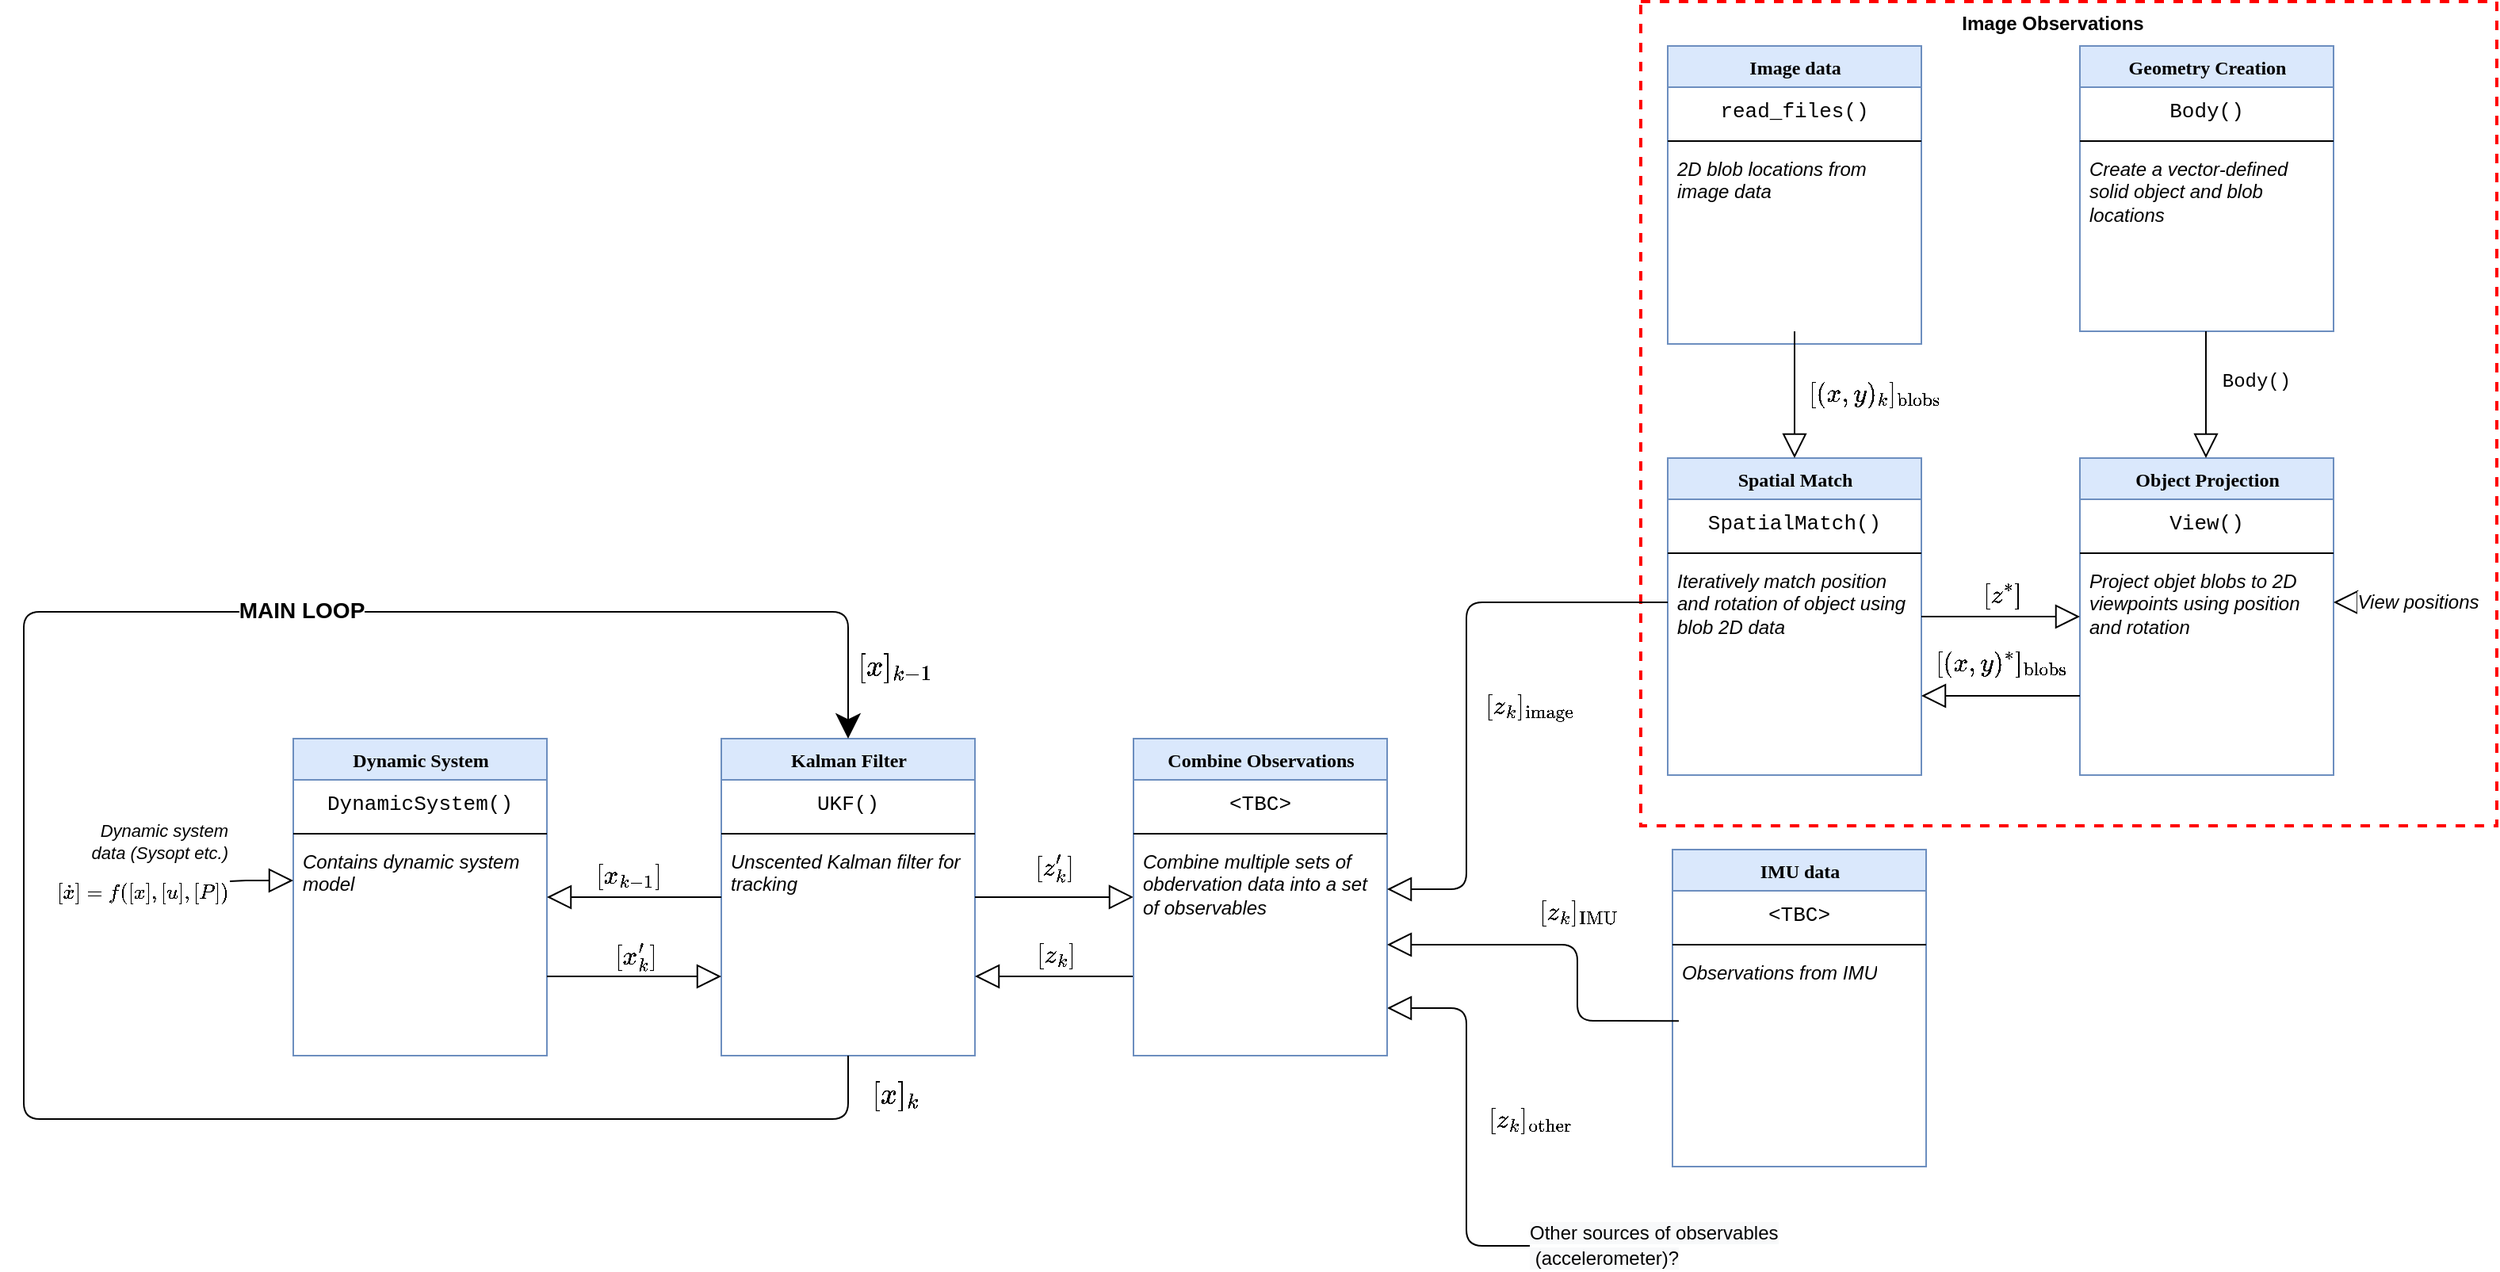 <mxfile version="16.5.1" type="device"><diagram name="Page-1" id="9f46799a-70d6-7492-0946-bef42562c5a5"><mxGraphModel dx="2633" dy="1826" grid="1" gridSize="10" guides="1" tooltips="1" connect="1" arrows="1" fold="1" page="1" pageScale="1" pageWidth="1100" pageHeight="850" background="none" math="1" shadow="0"><root><mxCell id="0"/><mxCell id="1" parent="0"/><mxCell id="78961159f06e98e8-56" value="Dynamic System" style="swimlane;html=1;fontStyle=1;align=center;verticalAlign=top;childLayout=stackLayout;horizontal=1;startSize=26;horizontalStack=0;resizeParent=1;resizeLast=0;collapsible=1;marginBottom=0;swimlaneFillColor=#ffffff;rounded=0;shadow=0;comic=0;labelBackgroundColor=none;strokeWidth=1;fillColor=#dae8fc;fontFamily=Verdana;fontSize=12;strokeColor=#6c8ebf;" parent="1" vertex="1"><mxGeometry x="110" y="40" width="160" height="200" as="geometry"/></mxCell><mxCell id="YIGwwPv-R-SoOtM_OeYY-2" style="edgeStyle=orthogonalEdgeStyle;rounded=0;orthogonalLoop=1;jettySize=auto;html=1;exitX=1;exitY=0.5;exitDx=0;exitDy=0;" parent="78961159f06e98e8-56" edge="1"><mxGeometry relative="1" as="geometry"><mxPoint x="160" y="65.0" as="sourcePoint"/><mxPoint x="160" y="65.0" as="targetPoint"/></mxGeometry></mxCell><mxCell id="YIGwwPv-R-SoOtM_OeYY-81" value="&lt;font face=&quot;Courier New&quot;&gt;DynamicSystem()&lt;/font&gt;" style="text;html=1;strokeColor=none;fillColor=none;align=center;verticalAlign=middle;whiteSpace=wrap;rounded=0;labelBorderColor=none;fontFamily=Helvetica;fontSize=13;fontColor=default;" parent="78961159f06e98e8-56" vertex="1"><mxGeometry y="26" width="160" height="30" as="geometry"/></mxCell><mxCell id="YIGwwPv-R-SoOtM_OeYY-84" value="" style="line;html=1;strokeWidth=1;fillColor=none;align=left;verticalAlign=middle;spacingTop=-1;spacingLeft=3;spacingRight=3;rotatable=0;labelPosition=right;points=[];portConstraint=eastwest;" parent="78961159f06e98e8-56" vertex="1"><mxGeometry y="56" width="160" height="8" as="geometry"/></mxCell><mxCell id="78961159f06e98e8-57" value="Contains dynamic system model" style="text;html=1;strokeColor=none;fillColor=none;align=left;verticalAlign=top;spacingLeft=4;spacingRight=4;whiteSpace=wrap;overflow=hidden;rotatable=0;points=[[0,0.5],[1,0.5]];portConstraint=eastwest;fontStyle=2" parent="78961159f06e98e8-56" vertex="1"><mxGeometry y="64" width="160" height="44" as="geometry"/></mxCell><mxCell id="YIGwwPv-R-SoOtM_OeYY-9" value="&lt;font face=&quot;Helvetica&quot;&gt;&lt;i&gt;Dynamic system&lt;br&gt;data (Sysopt etc.)&lt;br&gt;$$ [\dot{x}] = f([x],[u],[P])$$&lt;br&gt;&lt;/i&gt;&lt;/font&gt;" style="endArrow=block;html=1;rounded=0;fontFamily=Courier New;labelPosition=center;verticalLabelPosition=middle;align=right;verticalAlign=middle;endFill=0;endSize=13;labelBackgroundColor=none;" parent="1" edge="1"><mxGeometry x="-1.0" width="50" height="50" relative="1" as="geometry"><mxPoint x="70" y="130" as="sourcePoint"/><mxPoint x="110" y="129.5" as="targetPoint"/><Array as="points"><mxPoint x="80" y="129.5"/></Array><mxPoint as="offset"/></mxGeometry></mxCell><mxCell id="YIGwwPv-R-SoOtM_OeYY-10" value="Kalman Filter" style="swimlane;html=1;fontStyle=1;align=center;verticalAlign=top;childLayout=stackLayout;horizontal=1;startSize=26;horizontalStack=0;resizeParent=1;resizeLast=0;collapsible=1;marginBottom=0;swimlaneFillColor=#ffffff;rounded=0;shadow=0;comic=0;labelBackgroundColor=none;strokeWidth=1;fillColor=#dae8fc;fontFamily=Verdana;fontSize=12;strokeColor=#6c8ebf;" parent="1" vertex="1"><mxGeometry x="380" y="40" width="160" height="200" as="geometry"/></mxCell><mxCell id="YIGwwPv-R-SoOtM_OeYY-83" value="&lt;font face=&quot;Courier New&quot; style=&quot;font-size: 13px&quot;&gt;UKF()&lt;/font&gt;" style="text;html=1;strokeColor=none;fillColor=none;align=center;verticalAlign=middle;whiteSpace=wrap;rounded=0;labelBorderColor=none;fontFamily=Helvetica;fontSize=13;fontColor=default;" parent="YIGwwPv-R-SoOtM_OeYY-10" vertex="1"><mxGeometry y="26" width="160" height="30" as="geometry"/></mxCell><mxCell id="YIGwwPv-R-SoOtM_OeYY-85" value="" style="line;html=1;strokeWidth=1;fillColor=none;align=left;verticalAlign=middle;spacingTop=-1;spacingLeft=3;spacingRight=3;rotatable=0;labelPosition=right;points=[];portConstraint=eastwest;" parent="YIGwwPv-R-SoOtM_OeYY-10" vertex="1"><mxGeometry y="56" width="160" height="8" as="geometry"/></mxCell><mxCell id="YIGwwPv-R-SoOtM_OeYY-11" value="Unscented Kalman filter for tracking" style="text;html=1;strokeColor=none;fillColor=none;align=left;verticalAlign=top;spacingLeft=4;spacingRight=4;whiteSpace=wrap;overflow=hidden;rotatable=0;points=[[0,0.5],[1,0.5]];portConstraint=eastwest;fontStyle=2" parent="YIGwwPv-R-SoOtM_OeYY-10" vertex="1"><mxGeometry y="64" width="160" height="44" as="geometry"/></mxCell><mxCell id="YIGwwPv-R-SoOtM_OeYY-12" style="edgeStyle=orthogonalEdgeStyle;rounded=0;orthogonalLoop=1;jettySize=auto;html=1;exitX=1;exitY=0.5;exitDx=0;exitDy=0;" parent="YIGwwPv-R-SoOtM_OeYY-10" edge="1"><mxGeometry relative="1" as="geometry"><mxPoint x="160" y="65.0" as="sourcePoint"/><mxPoint x="160" y="65.0" as="targetPoint"/></mxGeometry></mxCell><mxCell id="YIGwwPv-R-SoOtM_OeYY-53" style="edgeStyle=orthogonalEdgeStyle;rounded=0;orthogonalLoop=1;jettySize=auto;html=1;exitX=1;exitY=0.5;exitDx=0;exitDy=0;" parent="YIGwwPv-R-SoOtM_OeYY-10" edge="1"><mxGeometry relative="1" as="geometry"><mxPoint x="180" y="49" as="sourcePoint"/><mxPoint x="180" y="49" as="targetPoint"/></mxGeometry></mxCell><mxCell id="YIGwwPv-R-SoOtM_OeYY-17" value="&lt;span style=&quot;color: rgb(0 , 0 , 0) ; font-family: &amp;#34;helvetica&amp;#34; ; font-size: 14px ; font-style: normal ; font-weight: 400 ; letter-spacing: normal ; text-align: right ; text-indent: 0px ; text-transform: none ; word-spacing: 0px ; background-color: rgb(248 , 249 , 250) ; display: inline ; float: none&quot;&gt;$$[x_{k-1}]$$&lt;/span&gt;" style="endArrow=block;rounded=0;fontFamily=Courier New;labelPosition=center;verticalLabelPosition=middle;align=center;verticalAlign=middle;endFill=0;endSize=13;fontSize=14;spacing=0;html=1;labelBorderColor=none;labelBackgroundColor=none;fontColor=default;entryX=1;entryY=0.5;entryDx=0;entryDy=0;exitX=0;exitY=0.5;exitDx=0;exitDy=0;" parent="1" source="YIGwwPv-R-SoOtM_OeYY-10" target="78961159f06e98e8-56" edge="1"><mxGeometry x="0.083" y="-13" width="50" height="50" relative="1" as="geometry"><mxPoint x="340" y="170" as="sourcePoint"/><mxPoint x="280" y="142" as="targetPoint"/><Array as="points"/><mxPoint as="offset"/></mxGeometry></mxCell><mxCell id="YIGwwPv-R-SoOtM_OeYY-65" value="&lt;span style=&quot;color: rgb(0 , 0 , 0) ; font-family: &amp;#34;helvetica&amp;#34; ; font-size: 14px ; font-style: normal ; font-weight: 400 ; letter-spacing: normal ; text-align: right ; text-indent: 0px ; text-transform: none ; word-spacing: 0px ; background-color: rgb(248 , 249 , 250) ; display: inline ; float: none&quot;&gt;$$[x'_{k}]$$&lt;/span&gt;" style="endArrow=block;rounded=0;fontFamily=Courier New;labelPosition=center;verticalLabelPosition=middle;align=center;verticalAlign=middle;endFill=0;endSize=13;fontSize=14;spacing=0;html=1;labelBorderColor=none;labelBackgroundColor=none;fontColor=default;exitX=1;exitY=0.75;exitDx=0;exitDy=0;entryX=0;entryY=0.75;entryDx=0;entryDy=0;" parent="1" source="78961159f06e98e8-56" target="YIGwwPv-R-SoOtM_OeYY-10" edge="1"><mxGeometry x="0.018" y="13" width="50" height="50" relative="1" as="geometry"><mxPoint x="389.04" y="369.996" as="sourcePoint"/><mxPoint x="320" y="390" as="targetPoint"/><Array as="points"/><mxPoint as="offset"/></mxGeometry></mxCell><mxCell id="YIGwwPv-R-SoOtM_OeYY-67" value="&lt;span style=&quot;color: rgb(0 , 0 , 0) ; font-family: &amp;#34;helvetica&amp;#34; ; font-size: 14px ; font-style: normal ; font-weight: 400 ; letter-spacing: normal ; text-align: right ; text-indent: 0px ; text-transform: none ; word-spacing: 0px ; background-color: rgb(248 , 249 , 250) ; display: inline ; float: none&quot;&gt;$$[z'_{k}]$$&lt;/span&gt;" style="endArrow=block;rounded=0;fontFamily=Courier New;labelPosition=center;verticalLabelPosition=middle;align=center;verticalAlign=middle;endFill=0;endSize=13;fontSize=14;spacing=0;html=1;labelBorderColor=none;labelBackgroundColor=none;fontColor=default;exitX=1;exitY=0.5;exitDx=0;exitDy=0;entryX=0;entryY=0.818;entryDx=0;entryDy=0;entryPerimeter=0;" parent="1" source="YIGwwPv-R-SoOtM_OeYY-10" target="bnREt000BLG81VtpY1rq-13" edge="1"><mxGeometry x="0.011" y="19" width="50" height="50" relative="1" as="geometry"><mxPoint x="280" y="200" as="sourcePoint"/><mxPoint x="550" y="320" as="targetPoint"/><Array as="points"/><mxPoint as="offset"/></mxGeometry></mxCell><mxCell id="YIGwwPv-R-SoOtM_OeYY-68" value="&lt;span style=&quot;color: rgb(0 , 0 , 0) ; font-family: &amp;#34;helvetica&amp;#34; ; font-size: 14px ; font-style: normal ; font-weight: 400 ; letter-spacing: normal ; text-align: right ; text-indent: 0px ; text-transform: none ; word-spacing: 0px ; background-color: rgb(248 , 249 , 250) ; display: inline ; float: none&quot;&gt;$$[z_{k}]$$&lt;/span&gt;" style="endArrow=block;rounded=0;fontFamily=Courier New;labelPosition=center;verticalLabelPosition=middle;align=center;verticalAlign=middle;endFill=0;endSize=13;fontSize=14;spacing=0;html=1;labelBorderColor=none;labelBackgroundColor=none;fontColor=default;exitX=0;exitY=0.75;exitDx=0;exitDy=0;entryX=1;entryY=0.75;entryDx=0;entryDy=0;" parent="1" source="bnREt000BLG81VtpY1rq-10" target="YIGwwPv-R-SoOtM_OeYY-10" edge="1"><mxGeometry x="-0.025" y="-13" width="50" height="50" relative="1" as="geometry"><mxPoint x="550" y="150" as="sourcePoint"/><mxPoint x="630" y="150" as="targetPoint"/><Array as="points"/><mxPoint as="offset"/></mxGeometry></mxCell><mxCell id="YIGwwPv-R-SoOtM_OeYY-96" value="" style="endArrow=classic;html=1;labelBackgroundColor=none;labelBorderColor=none;fontFamily=Helvetica;fontSize=12;fontColor=default;endSize=13;fillColor=#000000;jumpSize=6;exitX=0.5;exitY=1;exitDx=0;exitDy=0;entryX=0.5;entryY=0;entryDx=0;entryDy=0;rounded=1;" parent="1" source="YIGwwPv-R-SoOtM_OeYY-10" target="YIGwwPv-R-SoOtM_OeYY-10" edge="1"><mxGeometry width="50" height="50" relative="1" as="geometry"><mxPoint x="560" y="150" as="sourcePoint"/><mxPoint x="610" y="100" as="targetPoint"/><Array as="points"><mxPoint x="460" y="280"/><mxPoint x="-60" y="280"/><mxPoint x="-60" y="-40"/><mxPoint x="460" y="-40"/></Array></mxGeometry></mxCell><mxCell id="bnREt000BLG81VtpY1rq-1" value="&lt;b&gt;&lt;font style=&quot;font-size: 14px&quot;&gt;MAIN LOOP&lt;/font&gt;&lt;/b&gt;" style="edgeLabel;html=1;align=center;verticalAlign=middle;resizable=0;points=[];" parent="YIGwwPv-R-SoOtM_OeYY-96" vertex="1" connectable="0"><mxGeometry x="0.426" y="1" relative="1" as="geometry"><mxPoint as="offset"/></mxGeometry></mxCell><mxCell id="YIGwwPv-R-SoOtM_OeYY-97" value="$$[x]_{k-1}$$" style="text;html=1;strokeColor=none;fillColor=none;align=center;verticalAlign=middle;whiteSpace=wrap;rounded=0;labelBorderColor=none;fontFamily=Helvetica;fontSize=16;fontColor=default;" parent="1" vertex="1"><mxGeometry x="460" y="-20" width="60" height="30" as="geometry"/></mxCell><mxCell id="YIGwwPv-R-SoOtM_OeYY-98" value="$$[x]_{k}$$" style="text;html=1;strokeColor=none;fillColor=none;align=center;verticalAlign=middle;whiteSpace=wrap;rounded=0;labelBorderColor=none;fontFamily=Helvetica;fontSize=16;fontColor=default;" parent="1" vertex="1"><mxGeometry x="460" y="250" width="60" height="30" as="geometry"/></mxCell><mxCell id="YIGwwPv-R-SoOtM_OeYY-99" value="&lt;span style=&quot;color: rgb(0, 0, 0); font-family: helvetica; font-size: 12px; font-style: normal; font-weight: 400; letter-spacing: normal; text-indent: 0px; text-transform: none; word-spacing: 0px; background-color: rgb(248, 249, 250); display: inline; float: none;&quot;&gt;Other sources of observables&lt;br style=&quot;font-size: 12px;&quot;&gt;&amp;nbsp;(accelerometer)?&lt;/span&gt;" style="endArrow=block;rounded=1;fontFamily=Courier New;labelPosition=center;verticalLabelPosition=middle;align=left;verticalAlign=middle;endFill=0;endSize=13;fontSize=12;spacing=0;html=1;labelBorderColor=none;labelBackgroundColor=none;fontColor=default;" parent="1" edge="1"><mxGeometry x="-1" width="50" height="50" relative="1" as="geometry"><mxPoint x="890" y="360" as="sourcePoint"/><mxPoint x="800" y="210" as="targetPoint"/><Array as="points"><mxPoint x="850" y="360"/><mxPoint x="850" y="210"/></Array><mxPoint as="offset"/></mxGeometry></mxCell><mxCell id="bnREt000BLG81VtpY1rq-30" value="$$[z_k]_\textrm{other}$$" style="edgeLabel;html=1;align=center;verticalAlign=middle;resizable=0;points=[];fontSize=14;labelBackgroundColor=none;" parent="YIGwwPv-R-SoOtM_OeYY-99" vertex="1" connectable="0"><mxGeometry x="0.042" y="2" relative="1" as="geometry"><mxPoint x="42" y="6" as="offset"/></mxGeometry></mxCell><mxCell id="bnREt000BLG81VtpY1rq-10" value="Combine Observations" style="swimlane;html=1;fontStyle=1;align=center;verticalAlign=top;childLayout=stackLayout;horizontal=1;startSize=26;horizontalStack=0;resizeParent=1;resizeLast=0;collapsible=1;marginBottom=0;swimlaneFillColor=#ffffff;rounded=0;shadow=0;comic=0;labelBackgroundColor=none;strokeWidth=1;fillColor=#dae8fc;fontFamily=Verdana;fontSize=12;strokeColor=#6c8ebf;" parent="1" vertex="1"><mxGeometry x="640" y="40" width="160" height="200" as="geometry"/></mxCell><mxCell id="bnREt000BLG81VtpY1rq-11" value="&lt;font face=&quot;Courier New&quot; style=&quot;font-size: 13px&quot;&gt;&amp;lt;TBC&amp;gt;&lt;/font&gt;" style="text;html=1;strokeColor=none;fillColor=none;align=center;verticalAlign=middle;whiteSpace=wrap;rounded=0;labelBorderColor=none;fontFamily=Helvetica;fontSize=13;fontColor=default;" parent="bnREt000BLG81VtpY1rq-10" vertex="1"><mxGeometry y="26" width="160" height="30" as="geometry"/></mxCell><mxCell id="bnREt000BLG81VtpY1rq-12" value="" style="line;html=1;strokeWidth=1;fillColor=none;align=left;verticalAlign=middle;spacingTop=-1;spacingLeft=3;spacingRight=3;rotatable=0;labelPosition=right;points=[];portConstraint=eastwest;" parent="bnREt000BLG81VtpY1rq-10" vertex="1"><mxGeometry y="56" width="160" height="8" as="geometry"/></mxCell><mxCell id="bnREt000BLG81VtpY1rq-13" value="Combine multiple sets of obdervation data into a set of observables" style="text;html=1;strokeColor=none;fillColor=none;align=left;verticalAlign=top;spacingLeft=4;spacingRight=4;whiteSpace=wrap;overflow=hidden;rotatable=0;points=[[0,0.5],[1,0.5]];portConstraint=eastwest;fontStyle=2" parent="bnREt000BLG81VtpY1rq-10" vertex="1"><mxGeometry y="64" width="160" height="44" as="geometry"/></mxCell><mxCell id="bnREt000BLG81VtpY1rq-14" style="edgeStyle=orthogonalEdgeStyle;rounded=0;orthogonalLoop=1;jettySize=auto;html=1;exitX=1;exitY=0.5;exitDx=0;exitDy=0;" parent="bnREt000BLG81VtpY1rq-10" edge="1"><mxGeometry relative="1" as="geometry"><mxPoint x="160" y="65.0" as="sourcePoint"/><mxPoint x="160" y="65.0" as="targetPoint"/></mxGeometry></mxCell><mxCell id="bnREt000BLG81VtpY1rq-15" style="edgeStyle=orthogonalEdgeStyle;rounded=0;orthogonalLoop=1;jettySize=auto;html=1;exitX=1;exitY=0.5;exitDx=0;exitDy=0;" parent="bnREt000BLG81VtpY1rq-10" edge="1"><mxGeometry relative="1" as="geometry"><mxPoint x="180" y="49" as="sourcePoint"/><mxPoint x="180" y="49" as="targetPoint"/></mxGeometry></mxCell><mxCell id="bnREt000BLG81VtpY1rq-16" value="Image Observations" style="group;fontStyle=1" parent="1" vertex="1" connectable="0"><mxGeometry x="940" y="-425" width="560" height="520" as="geometry"/></mxCell><mxCell id="bnREt000BLG81VtpY1rq-9" value="" style="rounded=0;whiteSpace=wrap;html=1;fontSize=14;fillColor=none;sketch=0;imageAspect=0;connectable=0;dashed=1;strokeColor=#FF0000;gradientColor=none;glass=0;shadow=0;strokeWidth=2;" parent="bnREt000BLG81VtpY1rq-16" vertex="1"><mxGeometry x="20" width="540" height="520" as="geometry"/></mxCell><mxCell id="YIGwwPv-R-SoOtM_OeYY-21" value="Spatial Match" style="swimlane;html=1;fontStyle=1;align=center;verticalAlign=top;childLayout=stackLayout;horizontal=1;startSize=26;horizontalStack=0;resizeParent=1;resizeLast=0;collapsible=1;marginBottom=0;swimlaneFillColor=#ffffff;rounded=0;shadow=0;comic=0;labelBackgroundColor=none;strokeWidth=1;fillColor=#dae8fc;fontFamily=Verdana;fontSize=12;strokeColor=#6c8ebf;" parent="bnREt000BLG81VtpY1rq-16" vertex="1"><mxGeometry x="37" y="288" width="160" height="200" as="geometry"/></mxCell><mxCell id="YIGwwPv-R-SoOtM_OeYY-86" value="&lt;font face=&quot;Courier New&quot; style=&quot;font-size: 13px&quot;&gt;SpatialMatch()&lt;/font&gt;" style="text;html=1;strokeColor=none;fillColor=none;align=center;verticalAlign=middle;whiteSpace=wrap;rounded=0;labelBorderColor=none;fontFamily=Helvetica;fontSize=13;fontColor=default;" parent="YIGwwPv-R-SoOtM_OeYY-21" vertex="1"><mxGeometry y="26" width="160" height="30" as="geometry"/></mxCell><mxCell id="YIGwwPv-R-SoOtM_OeYY-87" value="" style="line;html=1;strokeWidth=1;fillColor=none;align=left;verticalAlign=middle;spacingTop=-1;spacingLeft=3;spacingRight=3;rotatable=0;labelPosition=right;points=[];portConstraint=eastwest;" parent="YIGwwPv-R-SoOtM_OeYY-21" vertex="1"><mxGeometry y="56" width="160" height="8" as="geometry"/></mxCell><mxCell id="YIGwwPv-R-SoOtM_OeYY-22" value="Iteratively match position and rotation of object using blob 2D data" style="text;html=1;strokeColor=none;fillColor=none;align=left;verticalAlign=top;spacingLeft=4;spacingRight=4;whiteSpace=wrap;overflow=hidden;rotatable=0;points=[[0,0.5],[1,0.5]];portConstraint=eastwest;fontStyle=2" parent="YIGwwPv-R-SoOtM_OeYY-21" vertex="1"><mxGeometry y="64" width="160" height="54" as="geometry"/></mxCell><mxCell id="YIGwwPv-R-SoOtM_OeYY-23" style="edgeStyle=orthogonalEdgeStyle;rounded=0;orthogonalLoop=1;jettySize=auto;html=1;exitX=1;exitY=0.5;exitDx=0;exitDy=0;" parent="YIGwwPv-R-SoOtM_OeYY-21" edge="1"><mxGeometry relative="1" as="geometry"><mxPoint x="160" y="65.0" as="sourcePoint"/><mxPoint x="160" y="65.0" as="targetPoint"/></mxGeometry></mxCell><mxCell id="YIGwwPv-R-SoOtM_OeYY-28" value="Object Projection" style="swimlane;html=1;fontStyle=1;align=center;verticalAlign=top;childLayout=stackLayout;horizontal=1;startSize=26;horizontalStack=0;resizeParent=1;resizeLast=0;collapsible=1;marginBottom=0;swimlaneFillColor=#ffffff;rounded=0;shadow=0;comic=0;labelBackgroundColor=none;strokeWidth=1;fillColor=#dae8fc;fontFamily=Verdana;fontSize=12;strokeColor=#6c8ebf;" parent="bnREt000BLG81VtpY1rq-16" vertex="1"><mxGeometry x="297" y="288" width="160" height="200" as="geometry"/></mxCell><mxCell id="YIGwwPv-R-SoOtM_OeYY-94" value="&lt;font face=&quot;Courier New&quot; style=&quot;font-size: 13px&quot;&gt;View()&lt;/font&gt;" style="text;html=1;strokeColor=none;fillColor=none;align=center;verticalAlign=middle;whiteSpace=wrap;rounded=0;labelBorderColor=none;fontFamily=Helvetica;fontSize=13;fontColor=default;" parent="YIGwwPv-R-SoOtM_OeYY-28" vertex="1"><mxGeometry y="26" width="160" height="30" as="geometry"/></mxCell><mxCell id="YIGwwPv-R-SoOtM_OeYY-95" value="" style="line;html=1;strokeWidth=1;fillColor=none;align=left;verticalAlign=middle;spacingTop=-1;spacingLeft=3;spacingRight=3;rotatable=0;labelPosition=right;points=[];portConstraint=eastwest;" parent="YIGwwPv-R-SoOtM_OeYY-28" vertex="1"><mxGeometry y="56" width="160" height="8" as="geometry"/></mxCell><mxCell id="YIGwwPv-R-SoOtM_OeYY-29" value="Project objet blobs to 2D viewpoints using position and rotation" style="text;html=1;strokeColor=none;fillColor=none;align=left;verticalAlign=top;spacingLeft=4;spacingRight=4;whiteSpace=wrap;overflow=hidden;rotatable=0;points=[[0,0.5],[1,0.5]];portConstraint=eastwest;fontStyle=2" parent="YIGwwPv-R-SoOtM_OeYY-28" vertex="1"><mxGeometry y="64" width="160" height="54" as="geometry"/></mxCell><mxCell id="YIGwwPv-R-SoOtM_OeYY-30" style="edgeStyle=orthogonalEdgeStyle;rounded=0;orthogonalLoop=1;jettySize=auto;html=1;exitX=1;exitY=0.5;exitDx=0;exitDy=0;" parent="YIGwwPv-R-SoOtM_OeYY-28" edge="1"><mxGeometry relative="1" as="geometry"><mxPoint x="160" y="65.0" as="sourcePoint"/><mxPoint x="160" y="65.0" as="targetPoint"/></mxGeometry></mxCell><mxCell id="YIGwwPv-R-SoOtM_OeYY-37" value="Image data" style="swimlane;html=1;fontStyle=1;align=center;verticalAlign=top;childLayout=stackLayout;horizontal=1;startSize=26;horizontalStack=0;resizeParent=1;resizeLast=0;collapsible=1;marginBottom=0;swimlaneFillColor=#ffffff;rounded=0;shadow=0;comic=0;labelBackgroundColor=none;strokeWidth=1;fillColor=#dae8fc;fontFamily=Verdana;fontSize=12;strokeColor=#6c8ebf;" parent="bnREt000BLG81VtpY1rq-16" vertex="1"><mxGeometry x="37" y="28" width="160" height="188" as="geometry"/></mxCell><mxCell id="YIGwwPv-R-SoOtM_OeYY-100" value="&lt;font face=&quot;Courier New&quot; style=&quot;font-size: 13px&quot;&gt;read_files()&lt;/font&gt;" style="text;html=1;strokeColor=none;fillColor=none;align=center;verticalAlign=middle;whiteSpace=wrap;rounded=0;labelBorderColor=none;fontFamily=Helvetica;fontSize=13;fontColor=default;" parent="YIGwwPv-R-SoOtM_OeYY-37" vertex="1"><mxGeometry y="26" width="160" height="30" as="geometry"/></mxCell><mxCell id="YIGwwPv-R-SoOtM_OeYY-101" value="" style="line;html=1;strokeWidth=1;fillColor=none;align=left;verticalAlign=middle;spacingTop=-1;spacingLeft=3;spacingRight=3;rotatable=0;labelPosition=right;points=[];portConstraint=eastwest;" parent="YIGwwPv-R-SoOtM_OeYY-37" vertex="1"><mxGeometry y="56" width="160" height="8" as="geometry"/></mxCell><mxCell id="YIGwwPv-R-SoOtM_OeYY-38" value="2D blob locations from image data" style="text;html=1;strokeColor=none;fillColor=none;align=left;verticalAlign=top;spacingLeft=4;spacingRight=4;whiteSpace=wrap;overflow=hidden;rotatable=0;points=[[0,0.5],[1,0.5]];portConstraint=eastwest;fontStyle=2" parent="YIGwwPv-R-SoOtM_OeYY-37" vertex="1"><mxGeometry y="64" width="160" height="44" as="geometry"/></mxCell><mxCell id="YIGwwPv-R-SoOtM_OeYY-39" style="edgeStyle=orthogonalEdgeStyle;rounded=0;orthogonalLoop=1;jettySize=auto;html=1;exitX=1;exitY=0.5;exitDx=0;exitDy=0;" parent="YIGwwPv-R-SoOtM_OeYY-37" edge="1"><mxGeometry relative="1" as="geometry"><mxPoint x="160" y="65.0" as="sourcePoint"/><mxPoint x="160" y="65.0" as="targetPoint"/></mxGeometry></mxCell><mxCell id="YIGwwPv-R-SoOtM_OeYY-69" value="$$[(x,y)_k]_\mathrm{blobs}$$" style="endArrow=block;rounded=0;fontFamily=Courier New;labelPosition=center;verticalLabelPosition=middle;align=center;verticalAlign=middle;endFill=0;endSize=13;fontSize=14;spacing=0;labelBorderColor=none;labelBackgroundColor=default;fontColor=default;entryX=0.5;entryY=0;entryDx=0;entryDy=0;html=1;jumpSize=6;" parent="bnREt000BLG81VtpY1rq-16" target="YIGwwPv-R-SoOtM_OeYY-21" edge="1"><mxGeometry y="50" width="50" height="50" relative="1" as="geometry"><mxPoint x="117" y="208" as="sourcePoint"/><mxPoint x="227" y="368" as="targetPoint"/><Array as="points"/><mxPoint as="offset"/></mxGeometry></mxCell><mxCell id="YIGwwPv-R-SoOtM_OeYY-70" value="$$[(x,y)^*]_\mathrm{blobs}$$" style="endArrow=block;rounded=0;fontFamily=Courier New;labelPosition=center;verticalLabelPosition=middle;align=center;verticalAlign=middle;endFill=0;endSize=13;fontSize=14;spacing=0;labelBorderColor=none;labelBackgroundColor=none;fontColor=default;html=1;jumpSize=6;exitX=0;exitY=0.75;exitDx=0;exitDy=0;entryX=1;entryY=0.75;entryDx=0;entryDy=0;" parent="bnREt000BLG81VtpY1rq-16" source="YIGwwPv-R-SoOtM_OeYY-28" target="YIGwwPv-R-SoOtM_OeYY-21" edge="1"><mxGeometry y="-20" width="50" height="50" relative="1" as="geometry"><mxPoint x="237" y="428" as="sourcePoint"/><mxPoint x="197" y="468" as="targetPoint"/><Array as="points"/><mxPoint as="offset"/></mxGeometry></mxCell><mxCell id="YIGwwPv-R-SoOtM_OeYY-72" value="&lt;span style=&quot;color: rgb(0 , 0 , 0) ; font-family: &amp;#34;helvetica&amp;#34; ; font-size: 14px ; font-style: normal ; font-weight: 400 ; letter-spacing: normal ; text-align: right ; text-indent: 0px ; text-transform: none ; word-spacing: 0px ; background-color: rgb(248 , 249 , 250) ; display: inline ; float: none&quot;&gt;$$[z^*]$$&lt;/span&gt;" style="endArrow=block;rounded=0;fontFamily=Courier New;labelPosition=center;verticalLabelPosition=middle;align=center;verticalAlign=middle;endFill=0;endSize=13;fontSize=14;spacing=0;html=1;labelBorderColor=none;labelBackgroundColor=none;fontColor=default;exitX=1;exitY=0.5;exitDx=0;exitDy=0;entryX=0;entryY=0.5;entryDx=0;entryDy=0;" parent="bnREt000BLG81VtpY1rq-16" source="YIGwwPv-R-SoOtM_OeYY-21" target="YIGwwPv-R-SoOtM_OeYY-28" edge="1"><mxGeometry x="0.018" y="13" width="50" height="50" relative="1" as="geometry"><mxPoint x="207" y="408" as="sourcePoint"/><mxPoint x="287" y="408" as="targetPoint"/><Array as="points"/><mxPoint as="offset"/></mxGeometry></mxCell><mxCell id="YIGwwPv-R-SoOtM_OeYY-88" value="Geometry Creation" style="swimlane;html=1;fontStyle=1;align=center;verticalAlign=top;childLayout=stackLayout;horizontal=1;startSize=26;horizontalStack=0;resizeParent=1;resizeLast=0;collapsible=1;marginBottom=0;swimlaneFillColor=#ffffff;rounded=0;shadow=0;comic=0;labelBackgroundColor=none;strokeWidth=1;fillColor=#dae8fc;fontFamily=Verdana;fontSize=12;strokeColor=#6c8ebf;" parent="bnREt000BLG81VtpY1rq-16" vertex="1"><mxGeometry x="297" y="28" width="160" height="180" as="geometry"/></mxCell><mxCell id="YIGwwPv-R-SoOtM_OeYY-102" value="&lt;font face=&quot;Courier New&quot; style=&quot;font-size: 13px&quot;&gt;Body()&lt;/font&gt;" style="text;html=1;strokeColor=none;fillColor=none;align=center;verticalAlign=middle;whiteSpace=wrap;rounded=0;labelBorderColor=none;fontFamily=Helvetica;fontSize=13;fontColor=default;" parent="YIGwwPv-R-SoOtM_OeYY-88" vertex="1"><mxGeometry y="26" width="160" height="30" as="geometry"/></mxCell><mxCell id="YIGwwPv-R-SoOtM_OeYY-103" value="" style="line;html=1;strokeWidth=1;fillColor=none;align=left;verticalAlign=middle;spacingTop=-1;spacingLeft=3;spacingRight=3;rotatable=0;labelPosition=right;points=[];portConstraint=eastwest;" parent="YIGwwPv-R-SoOtM_OeYY-88" vertex="1"><mxGeometry y="56" width="160" height="8" as="geometry"/></mxCell><mxCell id="YIGwwPv-R-SoOtM_OeYY-89" value="Create a vector-defined solid object and blob locations" style="text;html=1;strokeColor=none;fillColor=none;align=left;verticalAlign=top;spacingLeft=4;spacingRight=4;whiteSpace=wrap;overflow=hidden;rotatable=0;points=[[0,0.5],[1,0.5]];portConstraint=eastwest;fontStyle=2" parent="YIGwwPv-R-SoOtM_OeYY-88" vertex="1"><mxGeometry y="64" width="160" height="54" as="geometry"/></mxCell><mxCell id="YIGwwPv-R-SoOtM_OeYY-90" style="edgeStyle=orthogonalEdgeStyle;rounded=0;orthogonalLoop=1;jettySize=auto;html=1;exitX=1;exitY=0.5;exitDx=0;exitDy=0;" parent="YIGwwPv-R-SoOtM_OeYY-88" edge="1"><mxGeometry relative="1" as="geometry"><mxPoint x="160" y="65.0" as="sourcePoint"/><mxPoint x="160" y="65.0" as="targetPoint"/></mxGeometry></mxCell><mxCell id="YIGwwPv-R-SoOtM_OeYY-92" value="Body()" style="endArrow=block;rounded=0;fontFamily=Courier New;labelPosition=center;verticalLabelPosition=middle;align=center;verticalAlign=middle;endFill=0;endSize=13;fontSize=12;spacing=0;labelBorderColor=none;labelBackgroundColor=default;fontColor=default;entryX=0.5;entryY=0;entryDx=0;entryDy=0;html=1;jumpSize=6;" parent="bnREt000BLG81VtpY1rq-16" edge="1"><mxGeometry x="-0.2" y="31" width="50" height="50" relative="1" as="geometry"><mxPoint x="376.5" y="208" as="sourcePoint"/><mxPoint x="376.5" y="288" as="targetPoint"/><Array as="points"/><mxPoint as="offset"/></mxGeometry></mxCell><mxCell id="YIGwwPv-R-SoOtM_OeYY-93" value="&lt;font face=&quot;Helvetica&quot; style=&quot;font-size: 12px;&quot;&gt;&lt;i style=&quot;font-size: 12px;&quot;&gt;View positions&lt;/i&gt;&lt;/font&gt;" style="endArrow=block;rounded=0;fontFamily=Courier New;labelPosition=center;verticalLabelPosition=middle;align=center;verticalAlign=middle;endFill=0;endSize=13;fontSize=12;spacing=0;labelBorderColor=none;labelBackgroundColor=default;fontColor=default;entryX=1;entryY=0.5;entryDx=0;entryDy=0;html=1;jumpSize=6;" parent="bnREt000BLG81VtpY1rq-16" target="YIGwwPv-R-SoOtM_OeYY-29" edge="1"><mxGeometry x="-1" width="50" height="50" relative="1" as="geometry"><mxPoint x="510" y="379" as="sourcePoint"/><mxPoint x="327" y="668" as="targetPoint"/><Array as="points"/><mxPoint as="offset"/></mxGeometry></mxCell><mxCell id="bnREt000BLG81VtpY1rq-17" value="IMU data" style="swimlane;html=1;fontStyle=1;align=center;verticalAlign=top;childLayout=stackLayout;horizontal=1;startSize=26;horizontalStack=0;resizeParent=1;resizeLast=0;collapsible=1;marginBottom=0;swimlaneFillColor=#ffffff;rounded=0;shadow=0;comic=0;labelBackgroundColor=none;strokeWidth=1;fillColor=#dae8fc;fontFamily=Verdana;fontSize=12;strokeColor=#6c8ebf;" parent="1" vertex="1"><mxGeometry x="980" y="110" width="160" height="200" as="geometry"/></mxCell><mxCell id="bnREt000BLG81VtpY1rq-18" value="&lt;font face=&quot;Courier New&quot; style=&quot;font-size: 13px&quot;&gt;&amp;lt;TBC&amp;gt;&lt;/font&gt;" style="text;html=1;strokeColor=none;fillColor=none;align=center;verticalAlign=middle;whiteSpace=wrap;rounded=0;labelBorderColor=none;fontFamily=Helvetica;fontSize=13;fontColor=default;" parent="bnREt000BLG81VtpY1rq-17" vertex="1"><mxGeometry y="26" width="160" height="30" as="geometry"/></mxCell><mxCell id="bnREt000BLG81VtpY1rq-19" value="" style="line;html=1;strokeWidth=1;fillColor=none;align=left;verticalAlign=middle;spacingTop=-1;spacingLeft=3;spacingRight=3;rotatable=0;labelPosition=right;points=[];portConstraint=eastwest;" parent="bnREt000BLG81VtpY1rq-17" vertex="1"><mxGeometry y="56" width="160" height="8" as="geometry"/></mxCell><mxCell id="bnREt000BLG81VtpY1rq-20" value="Observations from IMU" style="text;html=1;strokeColor=none;fillColor=none;align=left;verticalAlign=top;spacingLeft=4;spacingRight=4;whiteSpace=wrap;overflow=hidden;rotatable=0;points=[[0,0.5],[1,0.5]];portConstraint=eastwest;fontStyle=2" parent="bnREt000BLG81VtpY1rq-17" vertex="1"><mxGeometry y="64" width="160" height="44" as="geometry"/></mxCell><mxCell id="bnREt000BLG81VtpY1rq-21" style="edgeStyle=orthogonalEdgeStyle;rounded=0;orthogonalLoop=1;jettySize=auto;html=1;exitX=1;exitY=0.5;exitDx=0;exitDy=0;" parent="bnREt000BLG81VtpY1rq-17" edge="1"><mxGeometry relative="1" as="geometry"><mxPoint x="160" y="65.0" as="sourcePoint"/><mxPoint x="160" y="65.0" as="targetPoint"/></mxGeometry></mxCell><mxCell id="bnREt000BLG81VtpY1rq-22" style="edgeStyle=orthogonalEdgeStyle;rounded=0;orthogonalLoop=1;jettySize=auto;html=1;exitX=1;exitY=0.5;exitDx=0;exitDy=0;" parent="bnREt000BLG81VtpY1rq-17" edge="1"><mxGeometry relative="1" as="geometry"><mxPoint x="180" y="49" as="sourcePoint"/><mxPoint x="180" y="49" as="targetPoint"/></mxGeometry></mxCell><mxCell id="bnREt000BLG81VtpY1rq-29" value="&lt;span style=&quot;color: rgb(0 , 0 , 0) ; font-family: &amp;#34;helvetica&amp;#34; ; font-size: 14px ; font-style: normal ; font-weight: 400 ; letter-spacing: normal ; text-align: right ; text-indent: 0px ; text-transform: none ; word-spacing: 0px ; background-color: rgb(248 , 249 , 250) ; display: inline ; float: none&quot;&gt;$$[z_{k}]_\textrm{IMU}$$&lt;/span&gt;" style="endArrow=block;rounded=1;fontFamily=Courier New;labelPosition=center;verticalLabelPosition=middle;align=center;verticalAlign=middle;endFill=0;endSize=13;fontSize=14;spacing=0;html=1;labelBorderColor=none;labelBackgroundColor=none;fontColor=default;exitX=0.025;exitY=1.003;exitDx=0;exitDy=0;entryX=1;entryY=0.75;entryDx=0;entryDy=0;exitPerimeter=0;" parent="1" source="bnREt000BLG81VtpY1rq-20" edge="1"><mxGeometry x="-0.035" y="-20" width="50" height="50" relative="1" as="geometry"><mxPoint x="900" y="170" as="sourcePoint"/><mxPoint x="800" y="170" as="targetPoint"/><Array as="points"><mxPoint x="920" y="218"/><mxPoint x="920" y="170"/></Array><mxPoint as="offset"/></mxGeometry></mxCell><mxCell id="bnREt000BLG81VtpY1rq-31" value="" style="endArrow=block;rounded=1;fontFamily=Courier New;labelPosition=center;verticalLabelPosition=middle;align=left;verticalAlign=middle;endFill=0;endSize=13;fontSize=12;spacing=0;html=1;labelBorderColor=none;labelBackgroundColor=none;fontColor=default;exitX=0;exitY=0.5;exitDx=0;exitDy=0;" parent="1" source="YIGwwPv-R-SoOtM_OeYY-22" edge="1"><mxGeometry x="-1" y="32" width="50" height="50" relative="1" as="geometry"><mxPoint x="920" y="-30" as="sourcePoint"/><mxPoint x="800" y="135.0" as="targetPoint"/><Array as="points"><mxPoint x="850" y="-46"/><mxPoint x="850" y="135"/></Array><mxPoint x="38" y="-21" as="offset"/></mxGeometry></mxCell><mxCell id="bnREt000BLG81VtpY1rq-32" value="$$[z_k]_\textrm{image}$$" style="edgeLabel;html=1;align=center;verticalAlign=middle;resizable=0;points=[];fontSize=14;labelBackgroundColor=none;" parent="bnREt000BLG81VtpY1rq-31" vertex="1" connectable="0"><mxGeometry x="0.042" y="2" relative="1" as="geometry"><mxPoint x="38" y="6" as="offset"/></mxGeometry></mxCell></root></mxGraphModel></diagram></mxfile>